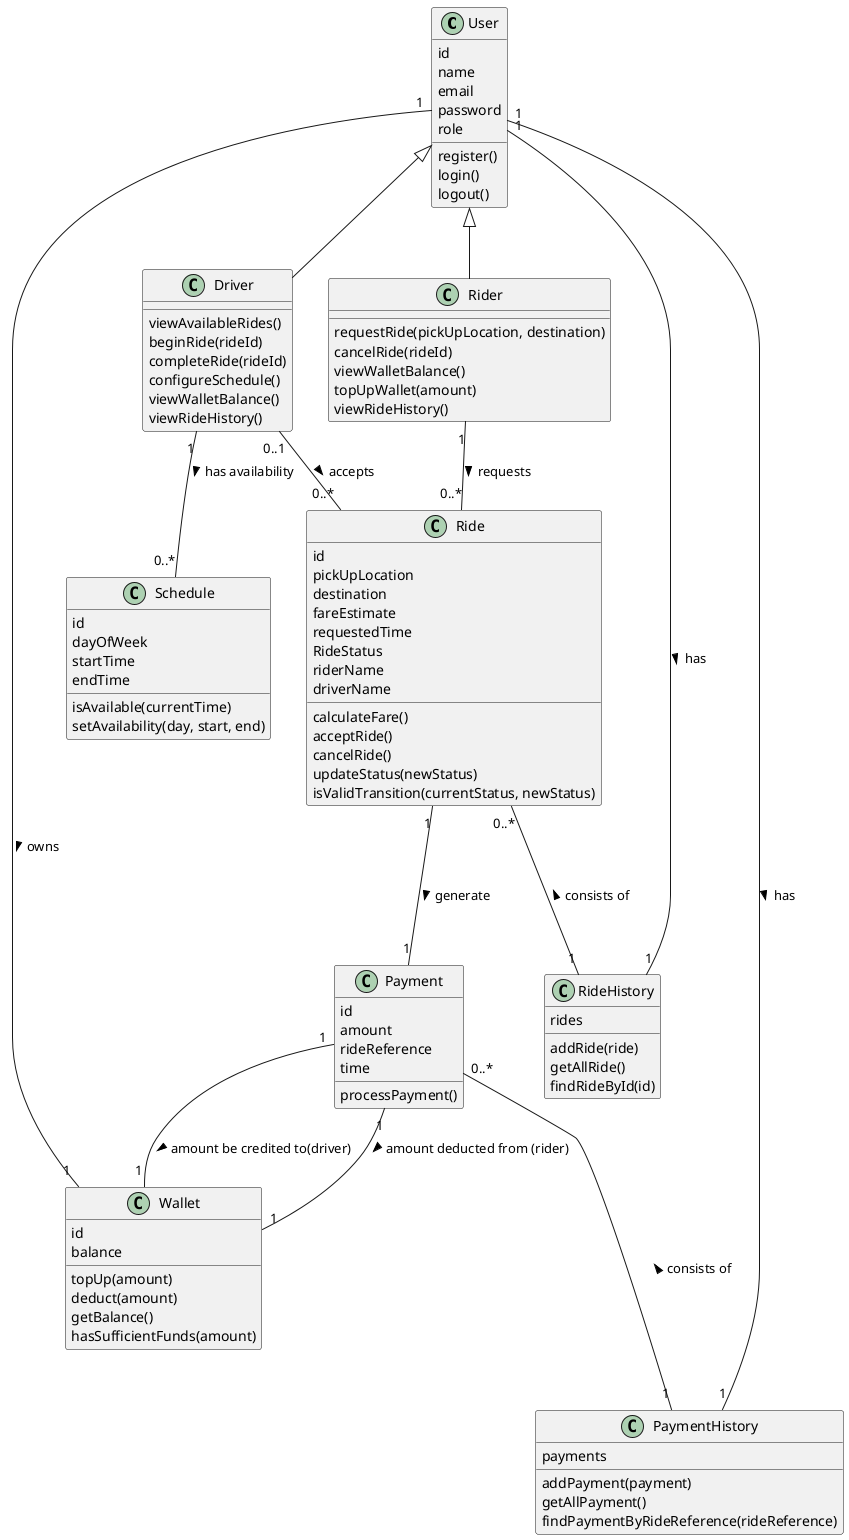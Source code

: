 @startuml
' Relationship between user and wallet
User "1" -- "1" Wallet : owns >

' Relationship between user and ride history
User "1" -- "1" RideHistory : has >
User "1" -- "1" PaymentHistory : has >

' Relationship between driver and availability schedule
Driver "1" -- "0..*" Schedule : has availability >

' Relationship between rider and ride
Rider "1" -- "0..*" Ride : requests >

' Relationship between driver and ride
Driver "0..1" -- "0..*" Ride : accepts >

' Ride history contains 0 or more ride records
Ride "0..*" --- "1" RideHistory : consists of <

' Payment history contains 0 or more payment records
Payment "0..*" --- "1" PaymentHistory : consists of <

' A payment record is generated after each ride ends
Ride "1" --- "1" Payment : generate >

' Relationship between payment and wallet
Payment "1" -- "1" Wallet : amount deducted from (rider) >
Payment "1" -- "1" Wallet : amount be credited to(driver) >

' Inheritance relationship
User <|-- Rider
User <|-- Driver

' User base class
class User {
  id
  name
  email
  password
  role
  ' User registration
  register()
  ' User login
  login()
  ' User logout
  logout()
}

' Rider class
class Rider {
  ' Request a ride
  requestRide(pickUpLocation, destination)
  ' Cancel a ride
  cancelRide(rideId)
  ' View wallet balance
  viewWalletBalance()
  ' Top up wallet
  topUpWallet(amount)
  ' View ride history
  viewRideHistory()
}

' Driver class
class Driver {
  ' View available rides
  viewAvailableRides()
  ' Begin a ride
  beginRide(rideId)
  ' Complete a ride
  completeRide(rideId)
  ' Configure availability schedule
  configureSchedule()
  ' View wallet balance
  viewWalletBalance()
  ' View ride history
  viewRideHistory()
}

' Wallet class
class Wallet {
  id
  balance
  ' Top up
  topUp(amount)
  ' Deduct amount
  deduct(amount)
  ' Get balance
  getBalance()
  ' Check if sufficient funds are available
  hasSufficientFunds(amount)
}

' Driver availability schedule
class Schedule {
  id
  dayOfWeek
  startTime
  endTime
  ' Check if the current time is within available time
  isAvailable(currentTime)
  ' Set availability
  setAvailability(day, start, end)
}

' Ride class
class Ride {
  ' Ride identifier
  id
  ' The following four attributes can be viewed by the user
  pickUpLocation
  destination
  fareEstimate
  requestedTime
  ' Ride status
  RideStatus
  ' Rider name and driver name
  riderName
  driverName
  ' Calculate fare
  calculateFare()
  ' I placed the driver's ride order operations inside the ride class so that the driver class does not need to know the ride class's internal logic
  ' Driver accepts ride
  acceptRide()
  ' Driver cancels ride
  cancelRide()
  ' Update ride status
  updateStatus(newStatus)
  ' Validate if status transition is valid
  isValidTransition(currentStatus, newStatus)
}

' Ride history
class RideHistory{
    ' Stores multiple ride records
    rides
    ' Add a ride record
    addRide(ride)
    ' Get all ride records
    getAllRide()
    ' Find ride by ID
    findRideById(id)
    ' Attributes visible to both driver and rider:
    ' pickUpLocation
    ' destination
    ' RideStatus
    ' fare (available depending on ride status)
    ' paymentTime (available depending on ride status)
    ' Attributes visible to driver only:
    ' riderName
    ' Attributes visible to rider only:
    ' driverName (available depending on ride status)
}

' Requirement 7. Complete Ride: A payment record is generated after the ride ends
class Payment{
    id
    ' Total amount
    amount
    ' Ride reference, i.e., the ride ID
    rideReference
    ' Payment time
    time
    ' Process payment
    processPayment()
}

' Payment history
class PaymentHistory{
    ' Stores multiple payment records
    payments
    ' Add a payment record
    addPayment(payment)
    ' Get all payment records
    getAllPayment()
    ' Find payment by ride reference
    findPaymentByRideReference(rideReference)
}
@enduml
